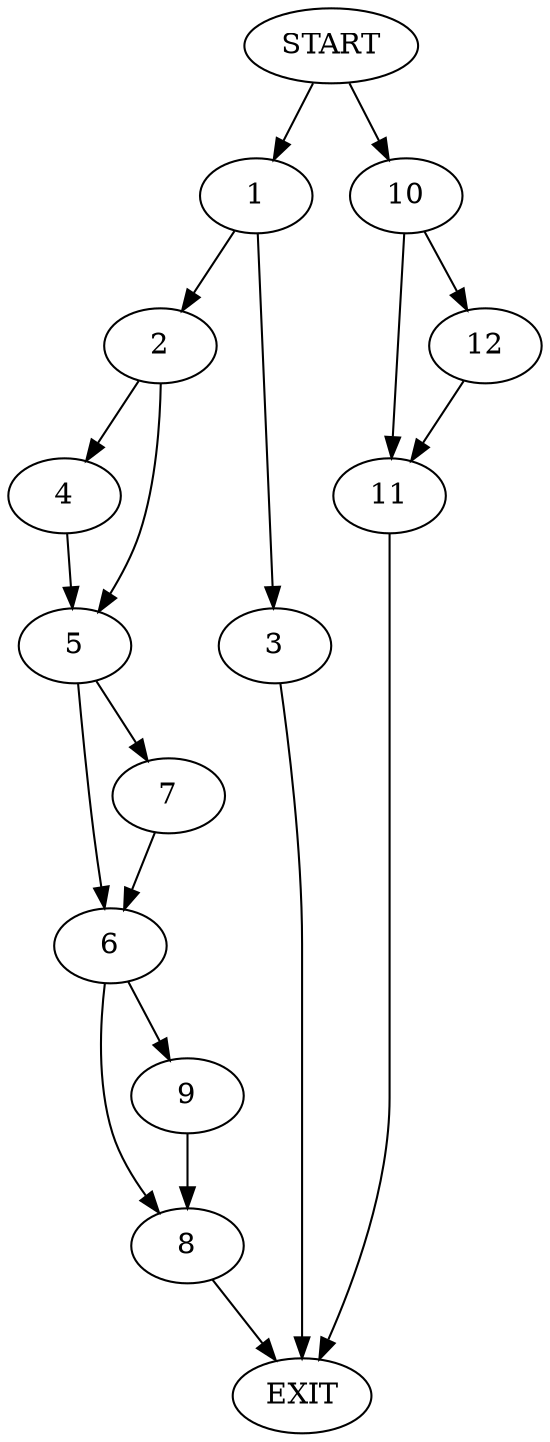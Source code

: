 digraph {
0 [label="START"]
13 [label="EXIT"]
0 -> 1
1 -> 2
1 -> 3
3 -> 13
2 -> 4
2 -> 5
4 -> 5
5 -> 6
5 -> 7
7 -> 6
6 -> 8
6 -> 9
9 -> 8
8 -> 13
0 -> 10
10 -> 11
10 -> 12
11 -> 13
12 -> 11
}
